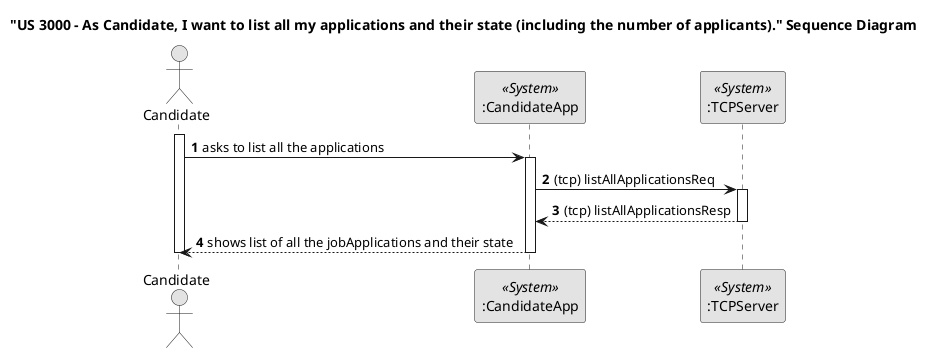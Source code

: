 @startuml
skinparam monochrome true
skinparam packageStyle rectangle
skinparam shadowing false

autonumber

title "US 3000 - As Candidate, I want to list all my applications and their state (including the number of applicants)." Sequence Diagram
'hide footbox
actor "Candidate" as C

participant ":CandidateApp" as CandidateApp <<System>>
participant ":TCPServer" as Server <<System>>

activate C

    C -> CandidateApp : asks to list all the applications


        activate CandidateApp
        CandidateApp -> Server : (tcp) listAllApplicationsReq


         activate Server
         Server-->CandidateApp: (tcp) listAllApplicationsResp
        deactivate Server

        CandidateApp --> C : shows list of all the jobApplications and their state


       deactivate CandidateApp

deactivate C

@enduml
